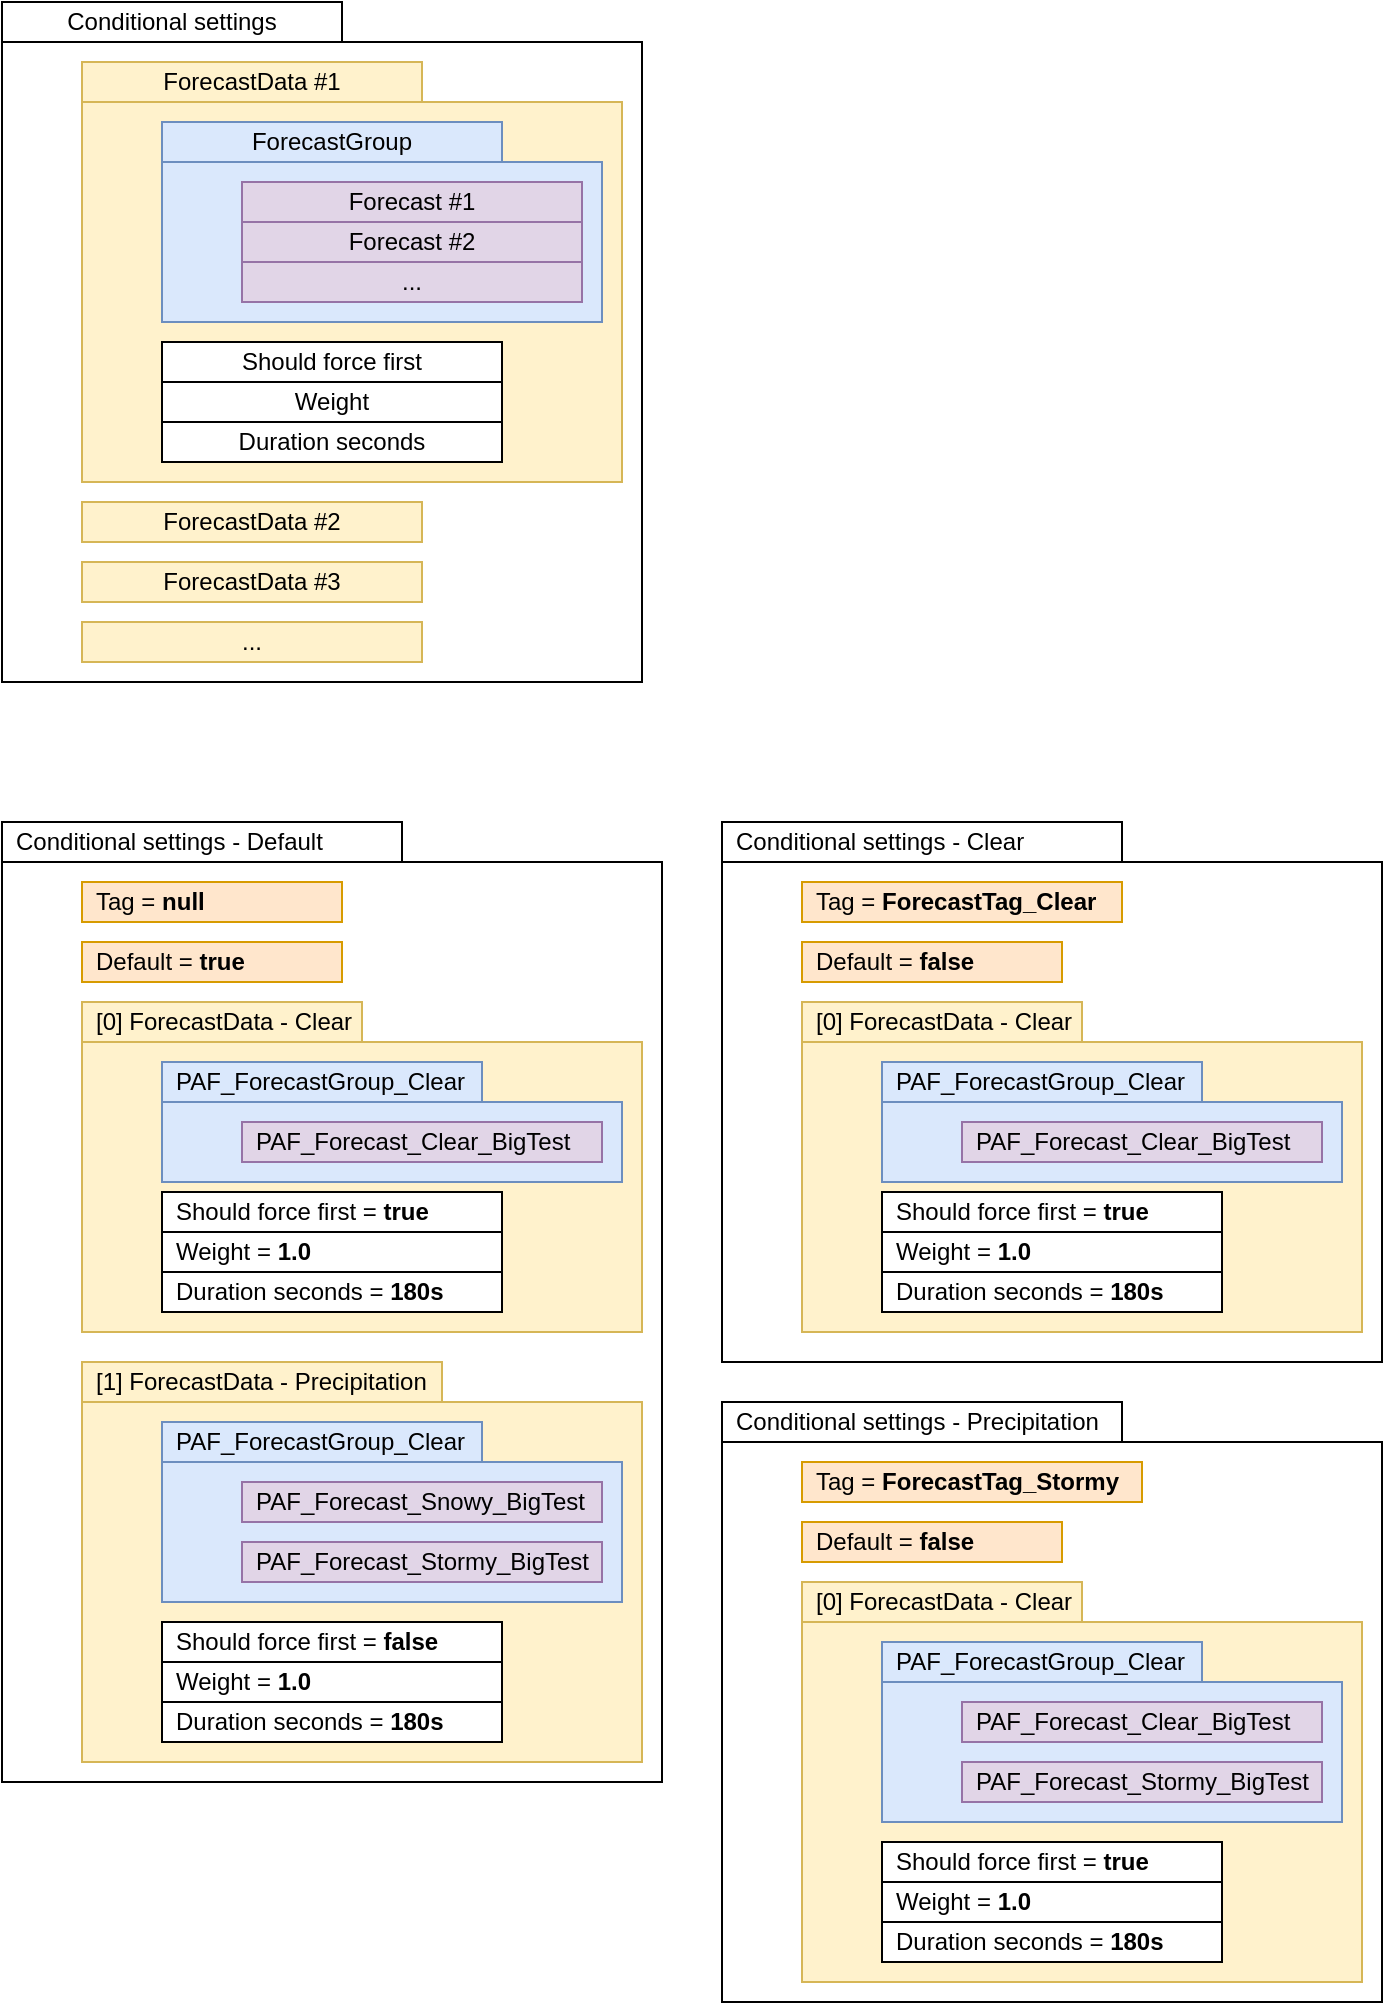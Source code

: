 <mxfile version="22.0.4" type="github">
  <diagram name="Page-1" id="9FNn6xpE97JYxQRe7Gc6">
    <mxGraphModel dx="1195" dy="633" grid="0" gridSize="10" guides="1" tooltips="1" connect="1" arrows="1" fold="1" page="1" pageScale="1" pageWidth="850" pageHeight="1100" math="0" shadow="0">
      <root>
        <mxCell id="0" />
        <mxCell id="1" parent="0" />
        <mxCell id="iK2heQf5kK_2tH1jSV0w-12" value="" style="rounded=0;whiteSpace=wrap;html=1;" vertex="1" parent="1">
          <mxGeometry x="120" y="130" width="320" height="320" as="geometry" />
        </mxCell>
        <mxCell id="iK2heQf5kK_2tH1jSV0w-13" value="" style="rounded=0;whiteSpace=wrap;html=1;fillColor=#fff2cc;strokeColor=#d6b656;" vertex="1" parent="1">
          <mxGeometry x="160" y="160" width="270" height="190" as="geometry" />
        </mxCell>
        <mxCell id="iK2heQf5kK_2tH1jSV0w-14" value="" style="rounded=0;whiteSpace=wrap;html=1;fillColor=#dae8fc;strokeColor=#6c8ebf;" vertex="1" parent="1">
          <mxGeometry x="200" y="190" width="220" height="80" as="geometry" />
        </mxCell>
        <mxCell id="iK2heQf5kK_2tH1jSV0w-1" value="Conditional settings" style="rounded=0;whiteSpace=wrap;html=1;" vertex="1" parent="1">
          <mxGeometry x="120" y="110" width="170" height="20" as="geometry" />
        </mxCell>
        <mxCell id="iK2heQf5kK_2tH1jSV0w-2" value="ForecastData #1" style="rounded=0;whiteSpace=wrap;html=1;fillColor=#fff2cc;strokeColor=#d6b656;" vertex="1" parent="1">
          <mxGeometry x="160" y="140" width="170" height="20" as="geometry" />
        </mxCell>
        <mxCell id="iK2heQf5kK_2tH1jSV0w-3" value="ForecastData #2" style="rounded=0;whiteSpace=wrap;html=1;fillColor=#fff2cc;strokeColor=#d6b656;" vertex="1" parent="1">
          <mxGeometry x="160" y="360" width="170" height="20" as="geometry" />
        </mxCell>
        <mxCell id="iK2heQf5kK_2tH1jSV0w-4" value="..." style="rounded=0;whiteSpace=wrap;html=1;fillColor=#fff2cc;strokeColor=#d6b656;" vertex="1" parent="1">
          <mxGeometry x="160" y="420" width="170" height="20" as="geometry" />
        </mxCell>
        <mxCell id="iK2heQf5kK_2tH1jSV0w-5" value="ForecastGroup" style="rounded=0;whiteSpace=wrap;html=1;fillColor=#dae8fc;strokeColor=#6c8ebf;" vertex="1" parent="1">
          <mxGeometry x="200" y="170" width="170" height="20" as="geometry" />
        </mxCell>
        <mxCell id="iK2heQf5kK_2tH1jSV0w-6" value="Should force first" style="rounded=0;whiteSpace=wrap;html=1;" vertex="1" parent="1">
          <mxGeometry x="200" y="280" width="170" height="20" as="geometry" />
        </mxCell>
        <mxCell id="iK2heQf5kK_2tH1jSV0w-7" value="Weight" style="rounded=0;whiteSpace=wrap;html=1;" vertex="1" parent="1">
          <mxGeometry x="200" y="300" width="170" height="20" as="geometry" />
        </mxCell>
        <mxCell id="iK2heQf5kK_2tH1jSV0w-8" value="Duration seconds" style="rounded=0;whiteSpace=wrap;html=1;" vertex="1" parent="1">
          <mxGeometry x="200" y="320" width="170" height="20" as="geometry" />
        </mxCell>
        <mxCell id="iK2heQf5kK_2tH1jSV0w-9" value="ForecastData #3" style="rounded=0;whiteSpace=wrap;html=1;fillColor=#fff2cc;strokeColor=#d6b656;" vertex="1" parent="1">
          <mxGeometry x="160" y="390" width="170" height="20" as="geometry" />
        </mxCell>
        <mxCell id="iK2heQf5kK_2tH1jSV0w-10" value="Forecast #1" style="rounded=0;whiteSpace=wrap;html=1;fillColor=#e1d5e7;strokeColor=#9673a6;" vertex="1" parent="1">
          <mxGeometry x="240" y="200" width="170" height="20" as="geometry" />
        </mxCell>
        <mxCell id="iK2heQf5kK_2tH1jSV0w-11" value="Forecast #2" style="rounded=0;whiteSpace=wrap;html=1;fillColor=#e1d5e7;strokeColor=#9673a6;" vertex="1" parent="1">
          <mxGeometry x="240" y="220" width="170" height="20" as="geometry" />
        </mxCell>
        <mxCell id="iK2heQf5kK_2tH1jSV0w-17" value="..." style="rounded=0;whiteSpace=wrap;html=1;fillColor=#e1d5e7;strokeColor=#9673a6;" vertex="1" parent="1">
          <mxGeometry x="240" y="240" width="170" height="20" as="geometry" />
        </mxCell>
        <mxCell id="iK2heQf5kK_2tH1jSV0w-18" value="" style="rounded=0;whiteSpace=wrap;html=1;" vertex="1" parent="1">
          <mxGeometry x="120" y="540" width="330" height="460" as="geometry" />
        </mxCell>
        <mxCell id="iK2heQf5kK_2tH1jSV0w-19" value="" style="rounded=0;whiteSpace=wrap;html=1;fillColor=#fff2cc;strokeColor=#d6b656;" vertex="1" parent="1">
          <mxGeometry x="160" y="630" width="280" height="145" as="geometry" />
        </mxCell>
        <mxCell id="iK2heQf5kK_2tH1jSV0w-20" value="" style="rounded=0;whiteSpace=wrap;html=1;fillColor=#dae8fc;strokeColor=#6c8ebf;" vertex="1" parent="1">
          <mxGeometry x="200" y="660" width="230" height="40" as="geometry" />
        </mxCell>
        <mxCell id="iK2heQf5kK_2tH1jSV0w-21" value="Conditional settings - Default" style="rounded=0;whiteSpace=wrap;html=1;align=left;spacingLeft=5;" vertex="1" parent="1">
          <mxGeometry x="120" y="520" width="200" height="20" as="geometry" />
        </mxCell>
        <mxCell id="iK2heQf5kK_2tH1jSV0w-22" value="[0] ForecastData - Clear" style="rounded=0;whiteSpace=wrap;html=1;fillColor=#fff2cc;strokeColor=#d6b656;align=left;spacingLeft=5;" vertex="1" parent="1">
          <mxGeometry x="160" y="610" width="140" height="20" as="geometry" />
        </mxCell>
        <mxCell id="iK2heQf5kK_2tH1jSV0w-25" value="PAF_ForecastGroup_Clear" style="rounded=0;whiteSpace=wrap;html=1;fillColor=#dae8fc;strokeColor=#6c8ebf;align=left;spacingLeft=5;" vertex="1" parent="1">
          <mxGeometry x="200" y="640" width="160" height="20" as="geometry" />
        </mxCell>
        <mxCell id="iK2heQf5kK_2tH1jSV0w-26" value="Should force first = &lt;b&gt;true&lt;/b&gt;" style="rounded=0;whiteSpace=wrap;html=1;align=left;spacingLeft=5;" vertex="1" parent="1">
          <mxGeometry x="200" y="705" width="170" height="20" as="geometry" />
        </mxCell>
        <mxCell id="iK2heQf5kK_2tH1jSV0w-27" value="Weight = &lt;b&gt;1.0&lt;/b&gt;" style="rounded=0;whiteSpace=wrap;html=1;align=left;spacingLeft=5;" vertex="1" parent="1">
          <mxGeometry x="200" y="725" width="170" height="20" as="geometry" />
        </mxCell>
        <mxCell id="iK2heQf5kK_2tH1jSV0w-28" value="Duration seconds = &lt;b&gt;180s&lt;/b&gt;" style="rounded=0;whiteSpace=wrap;html=1;align=left;spacingLeft=5;" vertex="1" parent="1">
          <mxGeometry x="200" y="745" width="170" height="20" as="geometry" />
        </mxCell>
        <mxCell id="iK2heQf5kK_2tH1jSV0w-30" value="PAF_Forecast_Clear_BigTest" style="rounded=0;whiteSpace=wrap;html=1;fillColor=#e1d5e7;strokeColor=#9673a6;align=left;spacingLeft=5;" vertex="1" parent="1">
          <mxGeometry x="240" y="670" width="180" height="20" as="geometry" />
        </mxCell>
        <mxCell id="iK2heQf5kK_2tH1jSV0w-33" value="" style="rounded=0;whiteSpace=wrap;html=1;fillColor=#fff2cc;strokeColor=#d6b656;" vertex="1" parent="1">
          <mxGeometry x="160" y="810" width="280" height="180" as="geometry" />
        </mxCell>
        <mxCell id="iK2heQf5kK_2tH1jSV0w-34" value="" style="rounded=0;whiteSpace=wrap;html=1;fillColor=#dae8fc;strokeColor=#6c8ebf;" vertex="1" parent="1">
          <mxGeometry x="200" y="840" width="230" height="70" as="geometry" />
        </mxCell>
        <mxCell id="iK2heQf5kK_2tH1jSV0w-35" value="[1] ForecastData - Precipitation" style="rounded=0;whiteSpace=wrap;html=1;fillColor=#fff2cc;strokeColor=#d6b656;align=left;spacingLeft=5;" vertex="1" parent="1">
          <mxGeometry x="160" y="790" width="180" height="20" as="geometry" />
        </mxCell>
        <mxCell id="iK2heQf5kK_2tH1jSV0w-36" value="PAF_ForecastGroup_Clear" style="rounded=0;whiteSpace=wrap;html=1;fillColor=#dae8fc;strokeColor=#6c8ebf;align=left;spacingLeft=5;" vertex="1" parent="1">
          <mxGeometry x="200" y="820" width="160" height="20" as="geometry" />
        </mxCell>
        <mxCell id="iK2heQf5kK_2tH1jSV0w-37" value="Should force first = &lt;b&gt;false&lt;/b&gt;" style="rounded=0;whiteSpace=wrap;html=1;align=left;spacingLeft=5;" vertex="1" parent="1">
          <mxGeometry x="200" y="920" width="170" height="20" as="geometry" />
        </mxCell>
        <mxCell id="iK2heQf5kK_2tH1jSV0w-38" value="Weight = &lt;b&gt;1.0&lt;/b&gt;" style="rounded=0;whiteSpace=wrap;html=1;align=left;spacingLeft=5;" vertex="1" parent="1">
          <mxGeometry x="200" y="940" width="170" height="20" as="geometry" />
        </mxCell>
        <mxCell id="iK2heQf5kK_2tH1jSV0w-39" value="Duration seconds = &lt;b&gt;180s&lt;/b&gt;" style="rounded=0;whiteSpace=wrap;html=1;align=left;spacingLeft=5;" vertex="1" parent="1">
          <mxGeometry x="200" y="960" width="170" height="20" as="geometry" />
        </mxCell>
        <mxCell id="iK2heQf5kK_2tH1jSV0w-40" value="PAF_Forecast_Snowy_BigTest" style="rounded=0;whiteSpace=wrap;html=1;fillColor=#e1d5e7;strokeColor=#9673a6;align=left;spacingLeft=5;" vertex="1" parent="1">
          <mxGeometry x="240" y="850" width="180" height="20" as="geometry" />
        </mxCell>
        <mxCell id="iK2heQf5kK_2tH1jSV0w-42" value="PAF_Forecast_Stormy_BigTest" style="rounded=0;whiteSpace=wrap;html=1;fillColor=#e1d5e7;strokeColor=#9673a6;align=left;spacingLeft=5;" vertex="1" parent="1">
          <mxGeometry x="240" y="880" width="180" height="20" as="geometry" />
        </mxCell>
        <mxCell id="iK2heQf5kK_2tH1jSV0w-60" value="Tag = &lt;b&gt;null&lt;/b&gt;" style="rounded=0;whiteSpace=wrap;html=1;fillColor=#ffe6cc;strokeColor=#d79b00;align=left;spacingLeft=5;" vertex="1" parent="1">
          <mxGeometry x="160" y="550" width="130" height="20" as="geometry" />
        </mxCell>
        <mxCell id="iK2heQf5kK_2tH1jSV0w-62" value="Default = &lt;b&gt;true&lt;/b&gt;" style="rounded=0;whiteSpace=wrap;html=1;fillColor=#ffe6cc;strokeColor=#d79b00;align=left;spacingLeft=5;" vertex="1" parent="1">
          <mxGeometry x="160" y="580" width="130" height="20" as="geometry" />
        </mxCell>
        <mxCell id="iK2heQf5kK_2tH1jSV0w-63" value="" style="rounded=0;whiteSpace=wrap;html=1;" vertex="1" parent="1">
          <mxGeometry x="480" y="540" width="330" height="250" as="geometry" />
        </mxCell>
        <mxCell id="iK2heQf5kK_2tH1jSV0w-64" value="" style="rounded=0;whiteSpace=wrap;html=1;fillColor=#fff2cc;strokeColor=#d6b656;" vertex="1" parent="1">
          <mxGeometry x="520" y="630" width="280" height="145" as="geometry" />
        </mxCell>
        <mxCell id="iK2heQf5kK_2tH1jSV0w-65" value="" style="rounded=0;whiteSpace=wrap;html=1;fillColor=#dae8fc;strokeColor=#6c8ebf;" vertex="1" parent="1">
          <mxGeometry x="560" y="660" width="230" height="40" as="geometry" />
        </mxCell>
        <mxCell id="iK2heQf5kK_2tH1jSV0w-66" value="Conditional settings - Clear" style="rounded=0;whiteSpace=wrap;html=1;align=left;spacingLeft=5;" vertex="1" parent="1">
          <mxGeometry x="480" y="520" width="200" height="20" as="geometry" />
        </mxCell>
        <mxCell id="iK2heQf5kK_2tH1jSV0w-67" value="[0] ForecastData - Clear" style="rounded=0;whiteSpace=wrap;html=1;fillColor=#fff2cc;strokeColor=#d6b656;align=left;spacingLeft=5;" vertex="1" parent="1">
          <mxGeometry x="520" y="610" width="140" height="20" as="geometry" />
        </mxCell>
        <mxCell id="iK2heQf5kK_2tH1jSV0w-68" value="PAF_ForecastGroup_Clear" style="rounded=0;whiteSpace=wrap;html=1;fillColor=#dae8fc;strokeColor=#6c8ebf;align=left;spacingLeft=5;" vertex="1" parent="1">
          <mxGeometry x="560" y="640" width="160" height="20" as="geometry" />
        </mxCell>
        <mxCell id="iK2heQf5kK_2tH1jSV0w-69" value="Should force first = &lt;b&gt;true&lt;/b&gt;" style="rounded=0;whiteSpace=wrap;html=1;align=left;spacingLeft=5;" vertex="1" parent="1">
          <mxGeometry x="560" y="705" width="170" height="20" as="geometry" />
        </mxCell>
        <mxCell id="iK2heQf5kK_2tH1jSV0w-70" value="Weight = &lt;b&gt;1.0&lt;/b&gt;" style="rounded=0;whiteSpace=wrap;html=1;align=left;spacingLeft=5;" vertex="1" parent="1">
          <mxGeometry x="560" y="725" width="170" height="20" as="geometry" />
        </mxCell>
        <mxCell id="iK2heQf5kK_2tH1jSV0w-71" value="Duration seconds = &lt;b&gt;180s&lt;/b&gt;" style="rounded=0;whiteSpace=wrap;html=1;align=left;spacingLeft=5;" vertex="1" parent="1">
          <mxGeometry x="560" y="745" width="170" height="20" as="geometry" />
        </mxCell>
        <mxCell id="iK2heQf5kK_2tH1jSV0w-72" value="PAF_Forecast_Clear_BigTest" style="rounded=0;whiteSpace=wrap;html=1;fillColor=#e1d5e7;strokeColor=#9673a6;align=left;spacingLeft=5;" vertex="1" parent="1">
          <mxGeometry x="600" y="670" width="180" height="20" as="geometry" />
        </mxCell>
        <mxCell id="iK2heQf5kK_2tH1jSV0w-82" value="Tag = &lt;b&gt;ForecastTag_Clear&lt;/b&gt;" style="rounded=0;whiteSpace=wrap;html=1;fillColor=#ffe6cc;strokeColor=#d79b00;align=left;spacingLeft=5;" vertex="1" parent="1">
          <mxGeometry x="520" y="550" width="160" height="20" as="geometry" />
        </mxCell>
        <mxCell id="iK2heQf5kK_2tH1jSV0w-83" value="Default = &lt;b&gt;false&lt;/b&gt;" style="rounded=0;whiteSpace=wrap;html=1;fillColor=#ffe6cc;strokeColor=#d79b00;align=left;spacingLeft=5;" vertex="1" parent="1">
          <mxGeometry x="520" y="580" width="130" height="20" as="geometry" />
        </mxCell>
        <mxCell id="iK2heQf5kK_2tH1jSV0w-84" value="" style="rounded=0;whiteSpace=wrap;html=1;" vertex="1" parent="1">
          <mxGeometry x="480" y="830" width="330" height="280" as="geometry" />
        </mxCell>
        <mxCell id="iK2heQf5kK_2tH1jSV0w-85" value="" style="rounded=0;whiteSpace=wrap;html=1;fillColor=#fff2cc;strokeColor=#d6b656;" vertex="1" parent="1">
          <mxGeometry x="520" y="920" width="280" height="180" as="geometry" />
        </mxCell>
        <mxCell id="iK2heQf5kK_2tH1jSV0w-86" value="" style="rounded=0;whiteSpace=wrap;html=1;fillColor=#dae8fc;strokeColor=#6c8ebf;" vertex="1" parent="1">
          <mxGeometry x="560" y="950" width="230" height="70" as="geometry" />
        </mxCell>
        <mxCell id="iK2heQf5kK_2tH1jSV0w-87" value="Conditional settings - Precipitation" style="rounded=0;whiteSpace=wrap;html=1;align=left;spacingLeft=5;" vertex="1" parent="1">
          <mxGeometry x="480" y="810" width="200" height="20" as="geometry" />
        </mxCell>
        <mxCell id="iK2heQf5kK_2tH1jSV0w-88" value="[0] ForecastData - Clear" style="rounded=0;whiteSpace=wrap;html=1;fillColor=#fff2cc;strokeColor=#d6b656;align=left;spacingLeft=5;" vertex="1" parent="1">
          <mxGeometry x="520" y="900" width="140" height="20" as="geometry" />
        </mxCell>
        <mxCell id="iK2heQf5kK_2tH1jSV0w-89" value="PAF_ForecastGroup_Clear" style="rounded=0;whiteSpace=wrap;html=1;fillColor=#dae8fc;strokeColor=#6c8ebf;align=left;spacingLeft=5;" vertex="1" parent="1">
          <mxGeometry x="560" y="930" width="160" height="20" as="geometry" />
        </mxCell>
        <mxCell id="iK2heQf5kK_2tH1jSV0w-90" value="Should force first = &lt;b&gt;true&lt;/b&gt;" style="rounded=0;whiteSpace=wrap;html=1;align=left;spacingLeft=5;" vertex="1" parent="1">
          <mxGeometry x="560" y="1030" width="170" height="20" as="geometry" />
        </mxCell>
        <mxCell id="iK2heQf5kK_2tH1jSV0w-91" value="Weight = &lt;b&gt;1.0&lt;/b&gt;" style="rounded=0;whiteSpace=wrap;html=1;align=left;spacingLeft=5;" vertex="1" parent="1">
          <mxGeometry x="560" y="1050" width="170" height="20" as="geometry" />
        </mxCell>
        <mxCell id="iK2heQf5kK_2tH1jSV0w-92" value="Duration seconds = &lt;b&gt;180s&lt;/b&gt;" style="rounded=0;whiteSpace=wrap;html=1;align=left;spacingLeft=5;" vertex="1" parent="1">
          <mxGeometry x="560" y="1070" width="170" height="20" as="geometry" />
        </mxCell>
        <mxCell id="iK2heQf5kK_2tH1jSV0w-93" value="PAF_Forecast_Clear_BigTest" style="rounded=0;whiteSpace=wrap;html=1;fillColor=#e1d5e7;strokeColor=#9673a6;align=left;spacingLeft=5;" vertex="1" parent="1">
          <mxGeometry x="600" y="960" width="180" height="20" as="geometry" />
        </mxCell>
        <mxCell id="iK2heQf5kK_2tH1jSV0w-94" value="Tag = &lt;b&gt;ForecastTag_Stormy&lt;/b&gt;" style="rounded=0;whiteSpace=wrap;html=1;fillColor=#ffe6cc;strokeColor=#d79b00;align=left;spacingLeft=5;" vertex="1" parent="1">
          <mxGeometry x="520" y="840" width="170" height="20" as="geometry" />
        </mxCell>
        <mxCell id="iK2heQf5kK_2tH1jSV0w-95" value="Default = &lt;b&gt;false&lt;/b&gt;" style="rounded=0;whiteSpace=wrap;html=1;fillColor=#ffe6cc;strokeColor=#d79b00;align=left;spacingLeft=5;" vertex="1" parent="1">
          <mxGeometry x="520" y="870" width="130" height="20" as="geometry" />
        </mxCell>
        <mxCell id="iK2heQf5kK_2tH1jSV0w-96" value="PAF_Forecast_Stormy_BigTest" style="rounded=0;whiteSpace=wrap;html=1;fillColor=#e1d5e7;strokeColor=#9673a6;align=left;spacingLeft=5;" vertex="1" parent="1">
          <mxGeometry x="600" y="990" width="180" height="20" as="geometry" />
        </mxCell>
      </root>
    </mxGraphModel>
  </diagram>
</mxfile>
